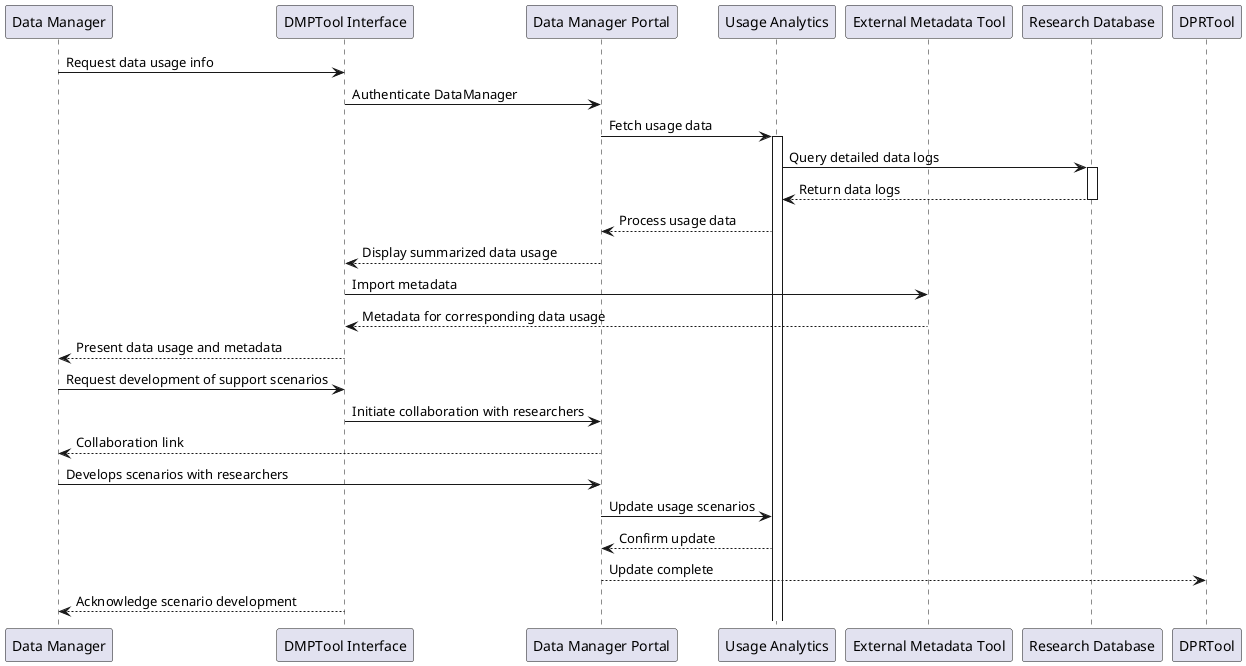 @startuml
participant DataManager as "Data Manager"
participant DMPTool as "DMPTool Interface"
participant DataManagerPortal as "Data Manager Portal"
participant UsageAnalytics as "Usage Analytics"
participant MetadataTool as "External Metadata Tool"
participant ResearchDatabase as "Research Database"

DataManager -> DMPTool : Request data usage info
DMPTool -> DataManagerPortal : Authenticate DataManager
DataManagerPortal -> UsageAnalytics : Fetch usage data
activate UsageAnalytics

UsageAnalytics -> ResearchDatabase : Query detailed data logs
activate ResearchDatabase
ResearchDatabase --> UsageAnalytics : Return data logs

deactivate ResearchDatabase
UsageAnalytics --> DataManagerPortal : Process usage data
DataManagerPortal --> DMPTool : Display summarized data usage

DMPTool -> MetadataTool : Import metadata
MetadataTool --> DMPTool : Metadata for corresponding data usage

DMPTool --> DataManager : Present data usage and metadata
DataManager -> DMPTool : Request development of support scenarios
DMPTool -> DataManagerPortal : Initiate collaboration with researchers

DataManagerPortal --> DataManager : Collaboration link
DataManager -> DataManagerPortal : Develops scenarios with researchers
DataManagerPortal -> UsageAnalytics : Update usage scenarios
UsageAnalytics --> DataManagerPortal : Confirm update

DataManagerPortal --> DPRTool : Update complete
DMPTool --> DataManager : Acknowledge scenario development

@enduml